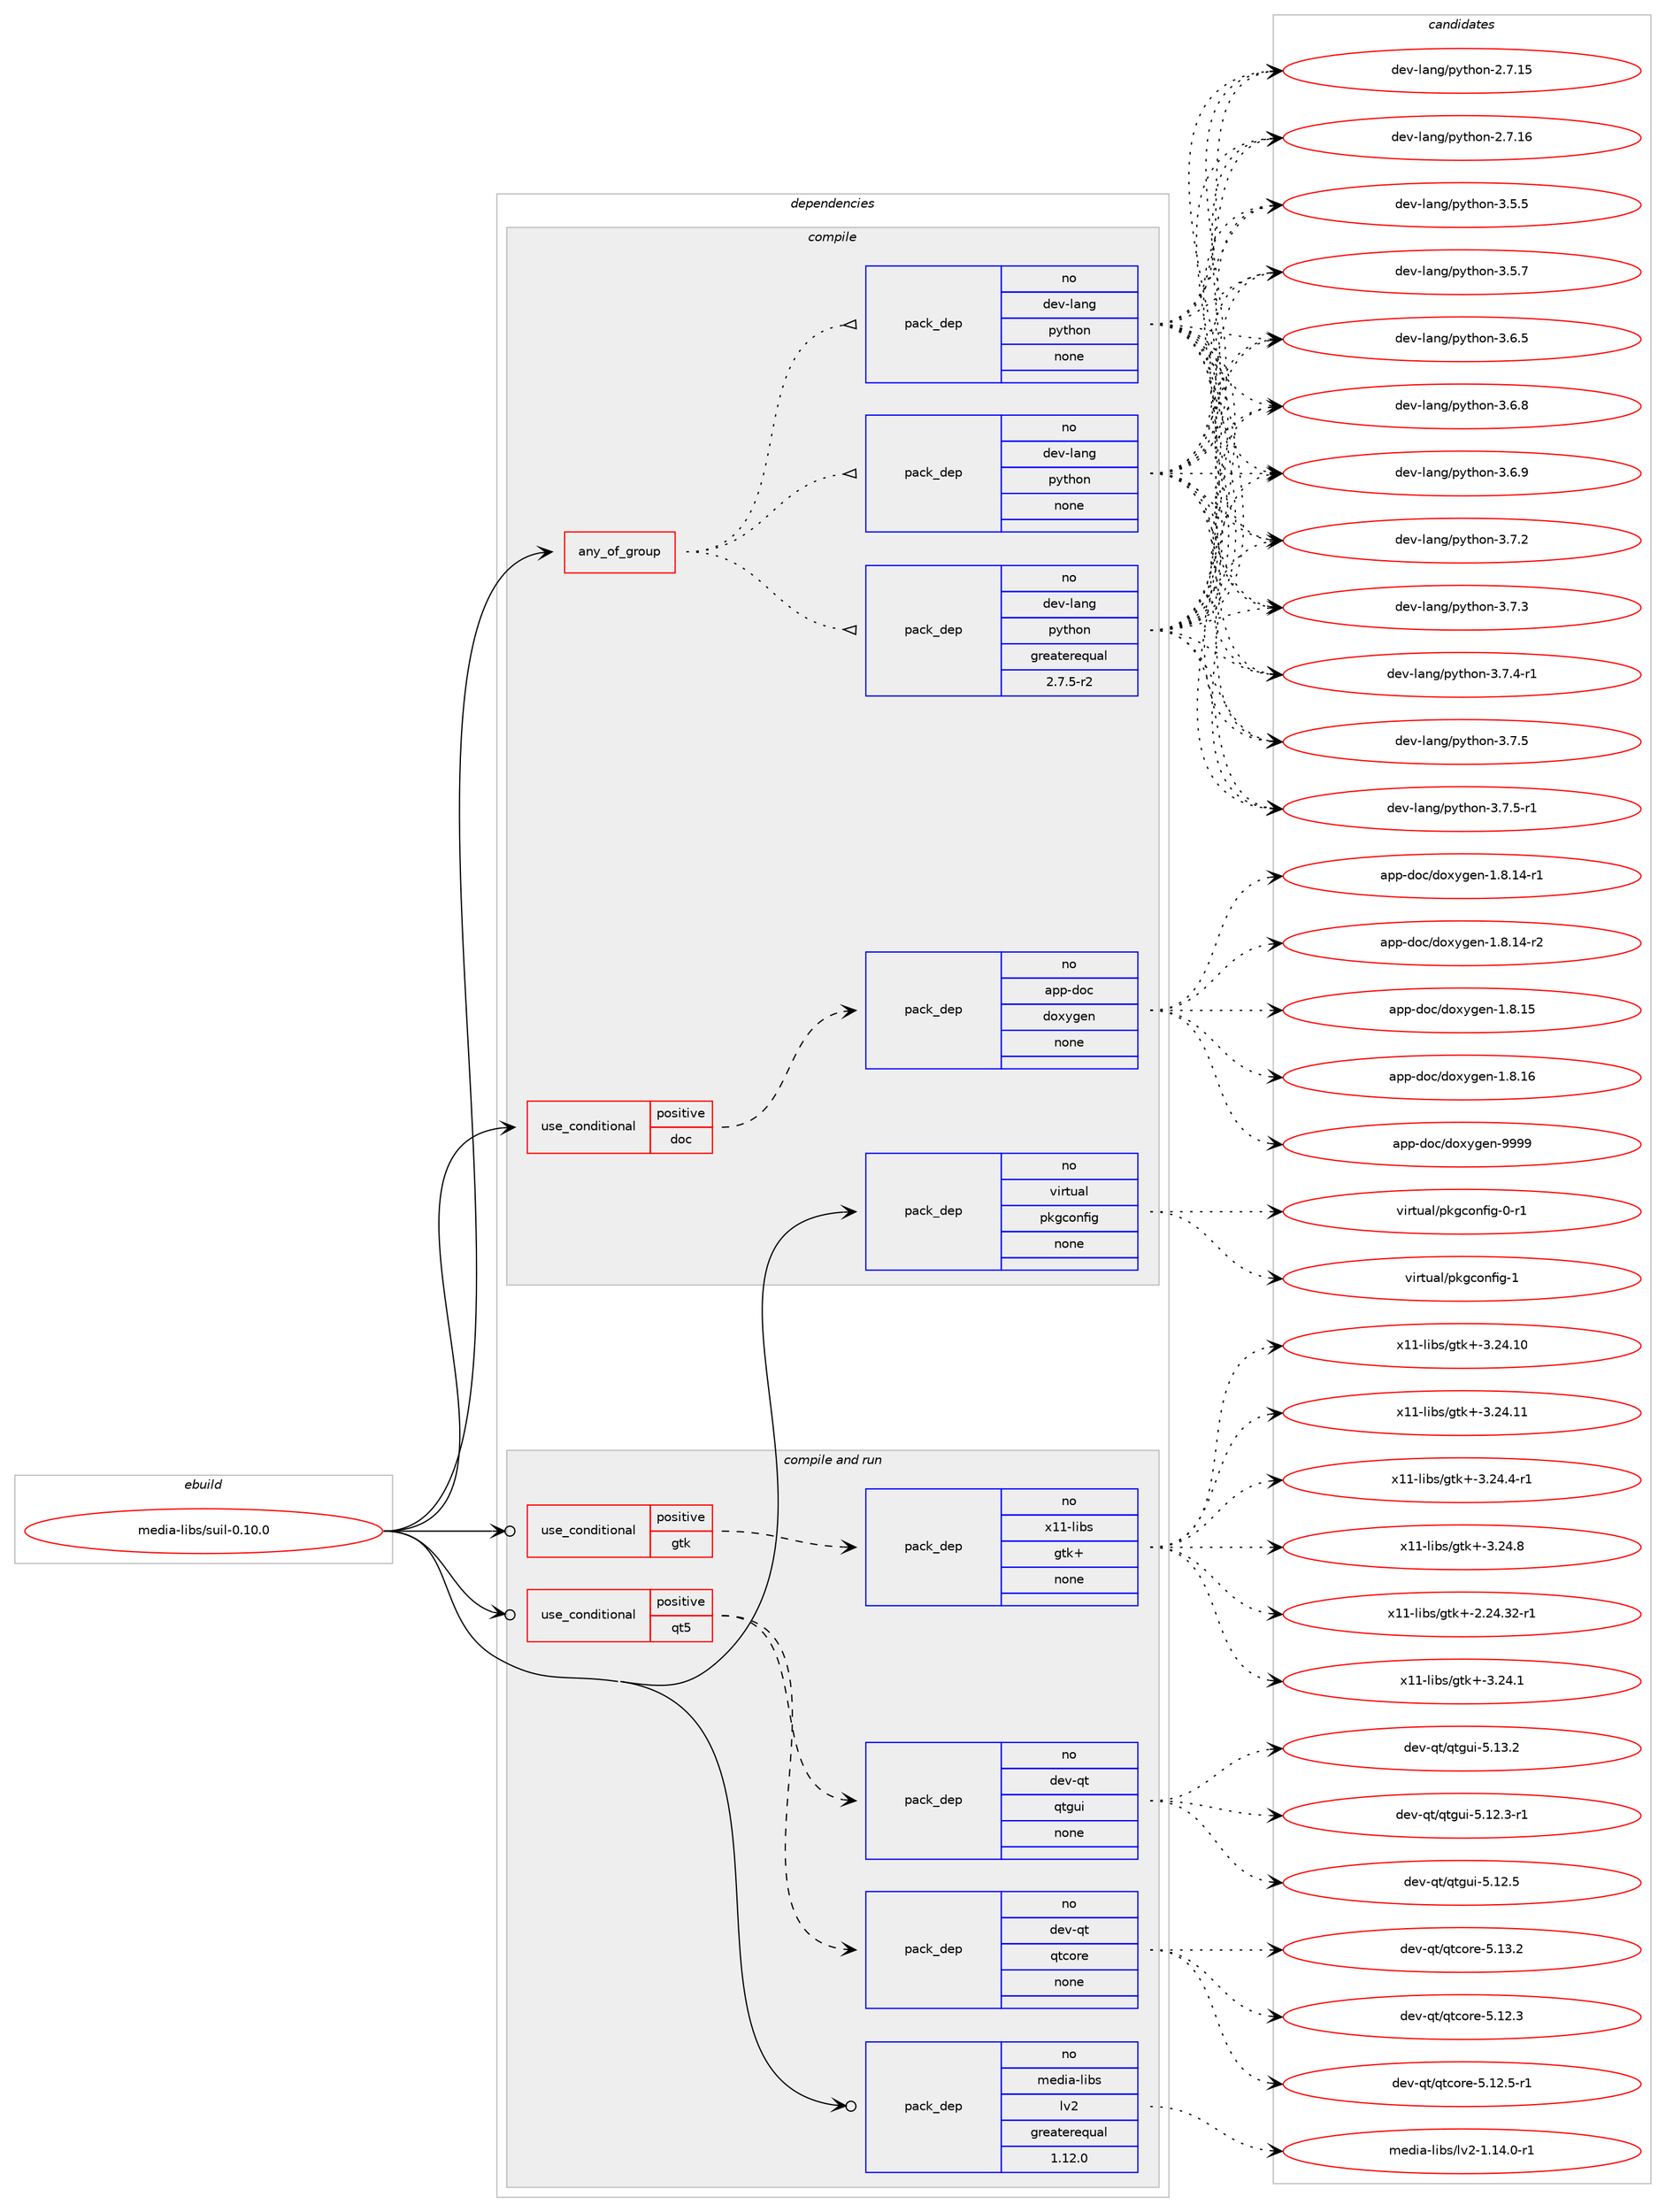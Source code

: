 digraph prolog {

# *************
# Graph options
# *************

newrank=true;
concentrate=true;
compound=true;
graph [rankdir=LR,fontname=Helvetica,fontsize=10,ranksep=1.5];#, ranksep=2.5, nodesep=0.2];
edge  [arrowhead=vee];
node  [fontname=Helvetica,fontsize=10];

# **********
# The ebuild
# **********

subgraph cluster_leftcol {
color=gray;
rank=same;
label=<<i>ebuild</i>>;
id [label="media-libs/suil-0.10.0", color=red, width=4, href="../media-libs/suil-0.10.0.svg"];
}

# ****************
# The dependencies
# ****************

subgraph cluster_midcol {
color=gray;
label=<<i>dependencies</i>>;
subgraph cluster_compile {
fillcolor="#eeeeee";
style=filled;
label=<<i>compile</i>>;
subgraph any13414 {
dependency791804 [label=<<TABLE BORDER="0" CELLBORDER="1" CELLSPACING="0" CELLPADDING="4"><TR><TD CELLPADDING="10">any_of_group</TD></TR></TABLE>>, shape=none, color=red];subgraph pack585213 {
dependency791805 [label=<<TABLE BORDER="0" CELLBORDER="1" CELLSPACING="0" CELLPADDING="4" WIDTH="220"><TR><TD ROWSPAN="6" CELLPADDING="30">pack_dep</TD></TR><TR><TD WIDTH="110">no</TD></TR><TR><TD>dev-lang</TD></TR><TR><TD>python</TD></TR><TR><TD>none</TD></TR><TR><TD></TD></TR></TABLE>>, shape=none, color=blue];
}
dependency791804:e -> dependency791805:w [weight=20,style="dotted",arrowhead="oinv"];
subgraph pack585214 {
dependency791806 [label=<<TABLE BORDER="0" CELLBORDER="1" CELLSPACING="0" CELLPADDING="4" WIDTH="220"><TR><TD ROWSPAN="6" CELLPADDING="30">pack_dep</TD></TR><TR><TD WIDTH="110">no</TD></TR><TR><TD>dev-lang</TD></TR><TR><TD>python</TD></TR><TR><TD>none</TD></TR><TR><TD></TD></TR></TABLE>>, shape=none, color=blue];
}
dependency791804:e -> dependency791806:w [weight=20,style="dotted",arrowhead="oinv"];
subgraph pack585215 {
dependency791807 [label=<<TABLE BORDER="0" CELLBORDER="1" CELLSPACING="0" CELLPADDING="4" WIDTH="220"><TR><TD ROWSPAN="6" CELLPADDING="30">pack_dep</TD></TR><TR><TD WIDTH="110">no</TD></TR><TR><TD>dev-lang</TD></TR><TR><TD>python</TD></TR><TR><TD>greaterequal</TD></TR><TR><TD>2.7.5-r2</TD></TR></TABLE>>, shape=none, color=blue];
}
dependency791804:e -> dependency791807:w [weight=20,style="dotted",arrowhead="oinv"];
}
id:e -> dependency791804:w [weight=20,style="solid",arrowhead="vee"];
subgraph cond192734 {
dependency791808 [label=<<TABLE BORDER="0" CELLBORDER="1" CELLSPACING="0" CELLPADDING="4"><TR><TD ROWSPAN="3" CELLPADDING="10">use_conditional</TD></TR><TR><TD>positive</TD></TR><TR><TD>doc</TD></TR></TABLE>>, shape=none, color=red];
subgraph pack585216 {
dependency791809 [label=<<TABLE BORDER="0" CELLBORDER="1" CELLSPACING="0" CELLPADDING="4" WIDTH="220"><TR><TD ROWSPAN="6" CELLPADDING="30">pack_dep</TD></TR><TR><TD WIDTH="110">no</TD></TR><TR><TD>app-doc</TD></TR><TR><TD>doxygen</TD></TR><TR><TD>none</TD></TR><TR><TD></TD></TR></TABLE>>, shape=none, color=blue];
}
dependency791808:e -> dependency791809:w [weight=20,style="dashed",arrowhead="vee"];
}
id:e -> dependency791808:w [weight=20,style="solid",arrowhead="vee"];
subgraph pack585217 {
dependency791810 [label=<<TABLE BORDER="0" CELLBORDER="1" CELLSPACING="0" CELLPADDING="4" WIDTH="220"><TR><TD ROWSPAN="6" CELLPADDING="30">pack_dep</TD></TR><TR><TD WIDTH="110">no</TD></TR><TR><TD>virtual</TD></TR><TR><TD>pkgconfig</TD></TR><TR><TD>none</TD></TR><TR><TD></TD></TR></TABLE>>, shape=none, color=blue];
}
id:e -> dependency791810:w [weight=20,style="solid",arrowhead="vee"];
}
subgraph cluster_compileandrun {
fillcolor="#eeeeee";
style=filled;
label=<<i>compile and run</i>>;
subgraph cond192735 {
dependency791811 [label=<<TABLE BORDER="0" CELLBORDER="1" CELLSPACING="0" CELLPADDING="4"><TR><TD ROWSPAN="3" CELLPADDING="10">use_conditional</TD></TR><TR><TD>positive</TD></TR><TR><TD>gtk</TD></TR></TABLE>>, shape=none, color=red];
subgraph pack585218 {
dependency791812 [label=<<TABLE BORDER="0" CELLBORDER="1" CELLSPACING="0" CELLPADDING="4" WIDTH="220"><TR><TD ROWSPAN="6" CELLPADDING="30">pack_dep</TD></TR><TR><TD WIDTH="110">no</TD></TR><TR><TD>x11-libs</TD></TR><TR><TD>gtk+</TD></TR><TR><TD>none</TD></TR><TR><TD></TD></TR></TABLE>>, shape=none, color=blue];
}
dependency791811:e -> dependency791812:w [weight=20,style="dashed",arrowhead="vee"];
}
id:e -> dependency791811:w [weight=20,style="solid",arrowhead="odotvee"];
subgraph cond192736 {
dependency791813 [label=<<TABLE BORDER="0" CELLBORDER="1" CELLSPACING="0" CELLPADDING="4"><TR><TD ROWSPAN="3" CELLPADDING="10">use_conditional</TD></TR><TR><TD>positive</TD></TR><TR><TD>qt5</TD></TR></TABLE>>, shape=none, color=red];
subgraph pack585219 {
dependency791814 [label=<<TABLE BORDER="0" CELLBORDER="1" CELLSPACING="0" CELLPADDING="4" WIDTH="220"><TR><TD ROWSPAN="6" CELLPADDING="30">pack_dep</TD></TR><TR><TD WIDTH="110">no</TD></TR><TR><TD>dev-qt</TD></TR><TR><TD>qtcore</TD></TR><TR><TD>none</TD></TR><TR><TD></TD></TR></TABLE>>, shape=none, color=blue];
}
dependency791813:e -> dependency791814:w [weight=20,style="dashed",arrowhead="vee"];
subgraph pack585220 {
dependency791815 [label=<<TABLE BORDER="0" CELLBORDER="1" CELLSPACING="0" CELLPADDING="4" WIDTH="220"><TR><TD ROWSPAN="6" CELLPADDING="30">pack_dep</TD></TR><TR><TD WIDTH="110">no</TD></TR><TR><TD>dev-qt</TD></TR><TR><TD>qtgui</TD></TR><TR><TD>none</TD></TR><TR><TD></TD></TR></TABLE>>, shape=none, color=blue];
}
dependency791813:e -> dependency791815:w [weight=20,style="dashed",arrowhead="vee"];
}
id:e -> dependency791813:w [weight=20,style="solid",arrowhead="odotvee"];
subgraph pack585221 {
dependency791816 [label=<<TABLE BORDER="0" CELLBORDER="1" CELLSPACING="0" CELLPADDING="4" WIDTH="220"><TR><TD ROWSPAN="6" CELLPADDING="30">pack_dep</TD></TR><TR><TD WIDTH="110">no</TD></TR><TR><TD>media-libs</TD></TR><TR><TD>lv2</TD></TR><TR><TD>greaterequal</TD></TR><TR><TD>1.12.0</TD></TR></TABLE>>, shape=none, color=blue];
}
id:e -> dependency791816:w [weight=20,style="solid",arrowhead="odotvee"];
}
subgraph cluster_run {
fillcolor="#eeeeee";
style=filled;
label=<<i>run</i>>;
}
}

# **************
# The candidates
# **************

subgraph cluster_choices {
rank=same;
color=gray;
label=<<i>candidates</i>>;

subgraph choice585213 {
color=black;
nodesep=1;
choice10010111845108971101034711212111610411111045504655464953 [label="dev-lang/python-2.7.15", color=red, width=4,href="../dev-lang/python-2.7.15.svg"];
choice10010111845108971101034711212111610411111045504655464954 [label="dev-lang/python-2.7.16", color=red, width=4,href="../dev-lang/python-2.7.16.svg"];
choice100101118451089711010347112121116104111110455146534653 [label="dev-lang/python-3.5.5", color=red, width=4,href="../dev-lang/python-3.5.5.svg"];
choice100101118451089711010347112121116104111110455146534655 [label="dev-lang/python-3.5.7", color=red, width=4,href="../dev-lang/python-3.5.7.svg"];
choice100101118451089711010347112121116104111110455146544653 [label="dev-lang/python-3.6.5", color=red, width=4,href="../dev-lang/python-3.6.5.svg"];
choice100101118451089711010347112121116104111110455146544656 [label="dev-lang/python-3.6.8", color=red, width=4,href="../dev-lang/python-3.6.8.svg"];
choice100101118451089711010347112121116104111110455146544657 [label="dev-lang/python-3.6.9", color=red, width=4,href="../dev-lang/python-3.6.9.svg"];
choice100101118451089711010347112121116104111110455146554650 [label="dev-lang/python-3.7.2", color=red, width=4,href="../dev-lang/python-3.7.2.svg"];
choice100101118451089711010347112121116104111110455146554651 [label="dev-lang/python-3.7.3", color=red, width=4,href="../dev-lang/python-3.7.3.svg"];
choice1001011184510897110103471121211161041111104551465546524511449 [label="dev-lang/python-3.7.4-r1", color=red, width=4,href="../dev-lang/python-3.7.4-r1.svg"];
choice100101118451089711010347112121116104111110455146554653 [label="dev-lang/python-3.7.5", color=red, width=4,href="../dev-lang/python-3.7.5.svg"];
choice1001011184510897110103471121211161041111104551465546534511449 [label="dev-lang/python-3.7.5-r1", color=red, width=4,href="../dev-lang/python-3.7.5-r1.svg"];
dependency791805:e -> choice10010111845108971101034711212111610411111045504655464953:w [style=dotted,weight="100"];
dependency791805:e -> choice10010111845108971101034711212111610411111045504655464954:w [style=dotted,weight="100"];
dependency791805:e -> choice100101118451089711010347112121116104111110455146534653:w [style=dotted,weight="100"];
dependency791805:e -> choice100101118451089711010347112121116104111110455146534655:w [style=dotted,weight="100"];
dependency791805:e -> choice100101118451089711010347112121116104111110455146544653:w [style=dotted,weight="100"];
dependency791805:e -> choice100101118451089711010347112121116104111110455146544656:w [style=dotted,weight="100"];
dependency791805:e -> choice100101118451089711010347112121116104111110455146544657:w [style=dotted,weight="100"];
dependency791805:e -> choice100101118451089711010347112121116104111110455146554650:w [style=dotted,weight="100"];
dependency791805:e -> choice100101118451089711010347112121116104111110455146554651:w [style=dotted,weight="100"];
dependency791805:e -> choice1001011184510897110103471121211161041111104551465546524511449:w [style=dotted,weight="100"];
dependency791805:e -> choice100101118451089711010347112121116104111110455146554653:w [style=dotted,weight="100"];
dependency791805:e -> choice1001011184510897110103471121211161041111104551465546534511449:w [style=dotted,weight="100"];
}
subgraph choice585214 {
color=black;
nodesep=1;
choice10010111845108971101034711212111610411111045504655464953 [label="dev-lang/python-2.7.15", color=red, width=4,href="../dev-lang/python-2.7.15.svg"];
choice10010111845108971101034711212111610411111045504655464954 [label="dev-lang/python-2.7.16", color=red, width=4,href="../dev-lang/python-2.7.16.svg"];
choice100101118451089711010347112121116104111110455146534653 [label="dev-lang/python-3.5.5", color=red, width=4,href="../dev-lang/python-3.5.5.svg"];
choice100101118451089711010347112121116104111110455146534655 [label="dev-lang/python-3.5.7", color=red, width=4,href="../dev-lang/python-3.5.7.svg"];
choice100101118451089711010347112121116104111110455146544653 [label="dev-lang/python-3.6.5", color=red, width=4,href="../dev-lang/python-3.6.5.svg"];
choice100101118451089711010347112121116104111110455146544656 [label="dev-lang/python-3.6.8", color=red, width=4,href="../dev-lang/python-3.6.8.svg"];
choice100101118451089711010347112121116104111110455146544657 [label="dev-lang/python-3.6.9", color=red, width=4,href="../dev-lang/python-3.6.9.svg"];
choice100101118451089711010347112121116104111110455146554650 [label="dev-lang/python-3.7.2", color=red, width=4,href="../dev-lang/python-3.7.2.svg"];
choice100101118451089711010347112121116104111110455146554651 [label="dev-lang/python-3.7.3", color=red, width=4,href="../dev-lang/python-3.7.3.svg"];
choice1001011184510897110103471121211161041111104551465546524511449 [label="dev-lang/python-3.7.4-r1", color=red, width=4,href="../dev-lang/python-3.7.4-r1.svg"];
choice100101118451089711010347112121116104111110455146554653 [label="dev-lang/python-3.7.5", color=red, width=4,href="../dev-lang/python-3.7.5.svg"];
choice1001011184510897110103471121211161041111104551465546534511449 [label="dev-lang/python-3.7.5-r1", color=red, width=4,href="../dev-lang/python-3.7.5-r1.svg"];
dependency791806:e -> choice10010111845108971101034711212111610411111045504655464953:w [style=dotted,weight="100"];
dependency791806:e -> choice10010111845108971101034711212111610411111045504655464954:w [style=dotted,weight="100"];
dependency791806:e -> choice100101118451089711010347112121116104111110455146534653:w [style=dotted,weight="100"];
dependency791806:e -> choice100101118451089711010347112121116104111110455146534655:w [style=dotted,weight="100"];
dependency791806:e -> choice100101118451089711010347112121116104111110455146544653:w [style=dotted,weight="100"];
dependency791806:e -> choice100101118451089711010347112121116104111110455146544656:w [style=dotted,weight="100"];
dependency791806:e -> choice100101118451089711010347112121116104111110455146544657:w [style=dotted,weight="100"];
dependency791806:e -> choice100101118451089711010347112121116104111110455146554650:w [style=dotted,weight="100"];
dependency791806:e -> choice100101118451089711010347112121116104111110455146554651:w [style=dotted,weight="100"];
dependency791806:e -> choice1001011184510897110103471121211161041111104551465546524511449:w [style=dotted,weight="100"];
dependency791806:e -> choice100101118451089711010347112121116104111110455146554653:w [style=dotted,weight="100"];
dependency791806:e -> choice1001011184510897110103471121211161041111104551465546534511449:w [style=dotted,weight="100"];
}
subgraph choice585215 {
color=black;
nodesep=1;
choice10010111845108971101034711212111610411111045504655464953 [label="dev-lang/python-2.7.15", color=red, width=4,href="../dev-lang/python-2.7.15.svg"];
choice10010111845108971101034711212111610411111045504655464954 [label="dev-lang/python-2.7.16", color=red, width=4,href="../dev-lang/python-2.7.16.svg"];
choice100101118451089711010347112121116104111110455146534653 [label="dev-lang/python-3.5.5", color=red, width=4,href="../dev-lang/python-3.5.5.svg"];
choice100101118451089711010347112121116104111110455146534655 [label="dev-lang/python-3.5.7", color=red, width=4,href="../dev-lang/python-3.5.7.svg"];
choice100101118451089711010347112121116104111110455146544653 [label="dev-lang/python-3.6.5", color=red, width=4,href="../dev-lang/python-3.6.5.svg"];
choice100101118451089711010347112121116104111110455146544656 [label="dev-lang/python-3.6.8", color=red, width=4,href="../dev-lang/python-3.6.8.svg"];
choice100101118451089711010347112121116104111110455146544657 [label="dev-lang/python-3.6.9", color=red, width=4,href="../dev-lang/python-3.6.9.svg"];
choice100101118451089711010347112121116104111110455146554650 [label="dev-lang/python-3.7.2", color=red, width=4,href="../dev-lang/python-3.7.2.svg"];
choice100101118451089711010347112121116104111110455146554651 [label="dev-lang/python-3.7.3", color=red, width=4,href="../dev-lang/python-3.7.3.svg"];
choice1001011184510897110103471121211161041111104551465546524511449 [label="dev-lang/python-3.7.4-r1", color=red, width=4,href="../dev-lang/python-3.7.4-r1.svg"];
choice100101118451089711010347112121116104111110455146554653 [label="dev-lang/python-3.7.5", color=red, width=4,href="../dev-lang/python-3.7.5.svg"];
choice1001011184510897110103471121211161041111104551465546534511449 [label="dev-lang/python-3.7.5-r1", color=red, width=4,href="../dev-lang/python-3.7.5-r1.svg"];
dependency791807:e -> choice10010111845108971101034711212111610411111045504655464953:w [style=dotted,weight="100"];
dependency791807:e -> choice10010111845108971101034711212111610411111045504655464954:w [style=dotted,weight="100"];
dependency791807:e -> choice100101118451089711010347112121116104111110455146534653:w [style=dotted,weight="100"];
dependency791807:e -> choice100101118451089711010347112121116104111110455146534655:w [style=dotted,weight="100"];
dependency791807:e -> choice100101118451089711010347112121116104111110455146544653:w [style=dotted,weight="100"];
dependency791807:e -> choice100101118451089711010347112121116104111110455146544656:w [style=dotted,weight="100"];
dependency791807:e -> choice100101118451089711010347112121116104111110455146544657:w [style=dotted,weight="100"];
dependency791807:e -> choice100101118451089711010347112121116104111110455146554650:w [style=dotted,weight="100"];
dependency791807:e -> choice100101118451089711010347112121116104111110455146554651:w [style=dotted,weight="100"];
dependency791807:e -> choice1001011184510897110103471121211161041111104551465546524511449:w [style=dotted,weight="100"];
dependency791807:e -> choice100101118451089711010347112121116104111110455146554653:w [style=dotted,weight="100"];
dependency791807:e -> choice1001011184510897110103471121211161041111104551465546534511449:w [style=dotted,weight="100"];
}
subgraph choice585216 {
color=black;
nodesep=1;
choice97112112451001119947100111120121103101110454946564649524511449 [label="app-doc/doxygen-1.8.14-r1", color=red, width=4,href="../app-doc/doxygen-1.8.14-r1.svg"];
choice97112112451001119947100111120121103101110454946564649524511450 [label="app-doc/doxygen-1.8.14-r2", color=red, width=4,href="../app-doc/doxygen-1.8.14-r2.svg"];
choice9711211245100111994710011112012110310111045494656464953 [label="app-doc/doxygen-1.8.15", color=red, width=4,href="../app-doc/doxygen-1.8.15.svg"];
choice9711211245100111994710011112012110310111045494656464954 [label="app-doc/doxygen-1.8.16", color=red, width=4,href="../app-doc/doxygen-1.8.16.svg"];
choice971121124510011199471001111201211031011104557575757 [label="app-doc/doxygen-9999", color=red, width=4,href="../app-doc/doxygen-9999.svg"];
dependency791809:e -> choice97112112451001119947100111120121103101110454946564649524511449:w [style=dotted,weight="100"];
dependency791809:e -> choice97112112451001119947100111120121103101110454946564649524511450:w [style=dotted,weight="100"];
dependency791809:e -> choice9711211245100111994710011112012110310111045494656464953:w [style=dotted,weight="100"];
dependency791809:e -> choice9711211245100111994710011112012110310111045494656464954:w [style=dotted,weight="100"];
dependency791809:e -> choice971121124510011199471001111201211031011104557575757:w [style=dotted,weight="100"];
}
subgraph choice585217 {
color=black;
nodesep=1;
choice11810511411611797108471121071039911111010210510345484511449 [label="virtual/pkgconfig-0-r1", color=red, width=4,href="../virtual/pkgconfig-0-r1.svg"];
choice1181051141161179710847112107103991111101021051034549 [label="virtual/pkgconfig-1", color=red, width=4,href="../virtual/pkgconfig-1.svg"];
dependency791810:e -> choice11810511411611797108471121071039911111010210510345484511449:w [style=dotted,weight="100"];
dependency791810:e -> choice1181051141161179710847112107103991111101021051034549:w [style=dotted,weight="100"];
}
subgraph choice585218 {
color=black;
nodesep=1;
choice12049494510810598115471031161074345504650524651504511449 [label="x11-libs/gtk+-2.24.32-r1", color=red, width=4,href="../x11-libs/gtk+-2.24.32-r1.svg"];
choice12049494510810598115471031161074345514650524649 [label="x11-libs/gtk+-3.24.1", color=red, width=4,href="../x11-libs/gtk+-3.24.1.svg"];
choice1204949451081059811547103116107434551465052464948 [label="x11-libs/gtk+-3.24.10", color=red, width=4,href="../x11-libs/gtk+-3.24.10.svg"];
choice1204949451081059811547103116107434551465052464949 [label="x11-libs/gtk+-3.24.11", color=red, width=4,href="../x11-libs/gtk+-3.24.11.svg"];
choice120494945108105981154710311610743455146505246524511449 [label="x11-libs/gtk+-3.24.4-r1", color=red, width=4,href="../x11-libs/gtk+-3.24.4-r1.svg"];
choice12049494510810598115471031161074345514650524656 [label="x11-libs/gtk+-3.24.8", color=red, width=4,href="../x11-libs/gtk+-3.24.8.svg"];
dependency791812:e -> choice12049494510810598115471031161074345504650524651504511449:w [style=dotted,weight="100"];
dependency791812:e -> choice12049494510810598115471031161074345514650524649:w [style=dotted,weight="100"];
dependency791812:e -> choice1204949451081059811547103116107434551465052464948:w [style=dotted,weight="100"];
dependency791812:e -> choice1204949451081059811547103116107434551465052464949:w [style=dotted,weight="100"];
dependency791812:e -> choice120494945108105981154710311610743455146505246524511449:w [style=dotted,weight="100"];
dependency791812:e -> choice12049494510810598115471031161074345514650524656:w [style=dotted,weight="100"];
}
subgraph choice585219 {
color=black;
nodesep=1;
choice10010111845113116471131169911111410145534649504651 [label="dev-qt/qtcore-5.12.3", color=red, width=4,href="../dev-qt/qtcore-5.12.3.svg"];
choice100101118451131164711311699111114101455346495046534511449 [label="dev-qt/qtcore-5.12.5-r1", color=red, width=4,href="../dev-qt/qtcore-5.12.5-r1.svg"];
choice10010111845113116471131169911111410145534649514650 [label="dev-qt/qtcore-5.13.2", color=red, width=4,href="../dev-qt/qtcore-5.13.2.svg"];
dependency791814:e -> choice10010111845113116471131169911111410145534649504651:w [style=dotted,weight="100"];
dependency791814:e -> choice100101118451131164711311699111114101455346495046534511449:w [style=dotted,weight="100"];
dependency791814:e -> choice10010111845113116471131169911111410145534649514650:w [style=dotted,weight="100"];
}
subgraph choice585220 {
color=black;
nodesep=1;
choice1001011184511311647113116103117105455346495046514511449 [label="dev-qt/qtgui-5.12.3-r1", color=red, width=4,href="../dev-qt/qtgui-5.12.3-r1.svg"];
choice100101118451131164711311610311710545534649504653 [label="dev-qt/qtgui-5.12.5", color=red, width=4,href="../dev-qt/qtgui-5.12.5.svg"];
choice100101118451131164711311610311710545534649514650 [label="dev-qt/qtgui-5.13.2", color=red, width=4,href="../dev-qt/qtgui-5.13.2.svg"];
dependency791815:e -> choice1001011184511311647113116103117105455346495046514511449:w [style=dotted,weight="100"];
dependency791815:e -> choice100101118451131164711311610311710545534649504653:w [style=dotted,weight="100"];
dependency791815:e -> choice100101118451131164711311610311710545534649514650:w [style=dotted,weight="100"];
}
subgraph choice585221 {
color=black;
nodesep=1;
choice1091011001059745108105981154710811850454946495246484511449 [label="media-libs/lv2-1.14.0-r1", color=red, width=4,href="../media-libs/lv2-1.14.0-r1.svg"];
dependency791816:e -> choice1091011001059745108105981154710811850454946495246484511449:w [style=dotted,weight="100"];
}
}

}
